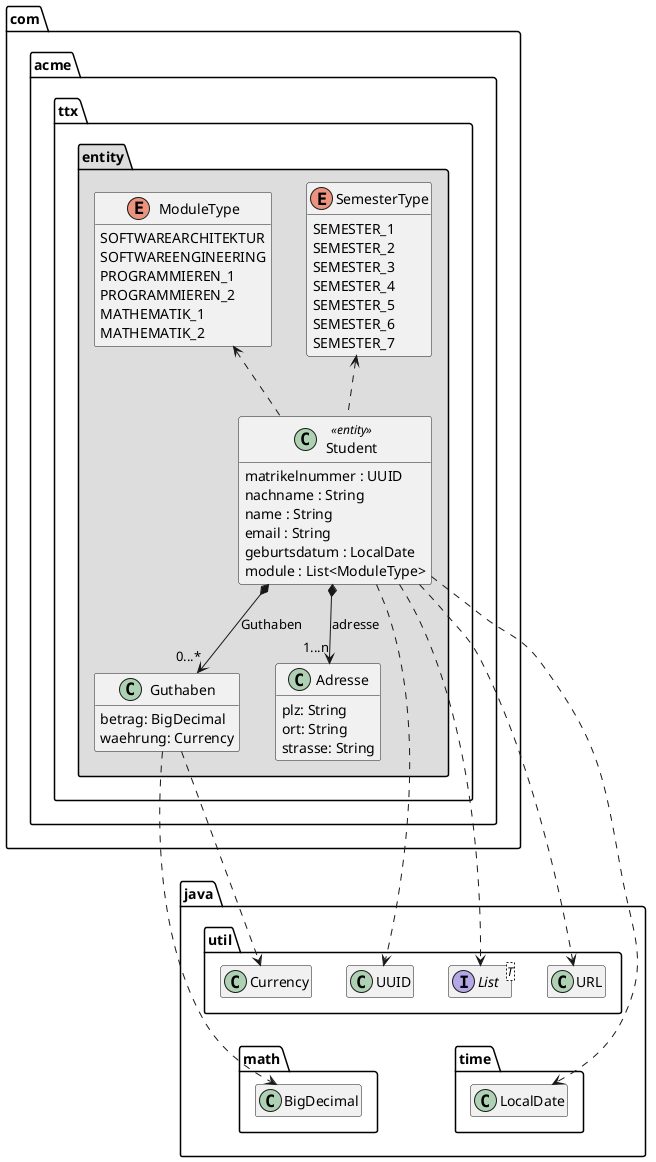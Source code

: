 @startuml Student

skinparam classAttributeIconSize 0
package java {
    package util {
        class UUID
        interface List<T>
        class URL
        class Currency
    }

    package math {
        class BigDecimal
    }

    package time {
        class LocalDate
    }

    BigDecimal .up[hidden].> UUID
    UUID .[hidden].> LocalDate
}

package com.acme.ttx.entity #DDDDDD {
    class Guthaben {
        betrag: BigDecimal
        waehrung: Currency
    }

    class Adresse {
        plz: String
        ort: String
        strasse: String
    }

    enum ModuleType {
        SOFTWAREARCHITEKTUR
        SOFTWAREENGINEERING
        PROGRAMMIEREN_1
        PROGRAMMIEREN_2
        MATHEMATIK_1
        MATHEMATIK_2
    }

    enum SemesterType {
        SEMESTER_1
        SEMESTER_2
        SEMESTER_3
        SEMESTER_4
        SEMESTER_5
        SEMESTER_6
        SEMESTER_7
    }

    class Student << entity >> {
        matrikelnummer : UUID
        nachname : String
        name : String
        email : String
        geburtsdatum : LocalDate
        module : List<ModuleType>
    }

    Student *--> "0...*" Guthaben : Guthaben
    Student *--> "1...n" Adresse : adresse
    Student .up.> ModuleType
    Student .up.> SemesterType

    Student ..> UUID
    Student ..> LocalDate
    Student ..> List
    Student ..> URL

    Guthaben ..> Currency
    Guthaben ..> BigDecimal
}

hide empty members
@enduml
